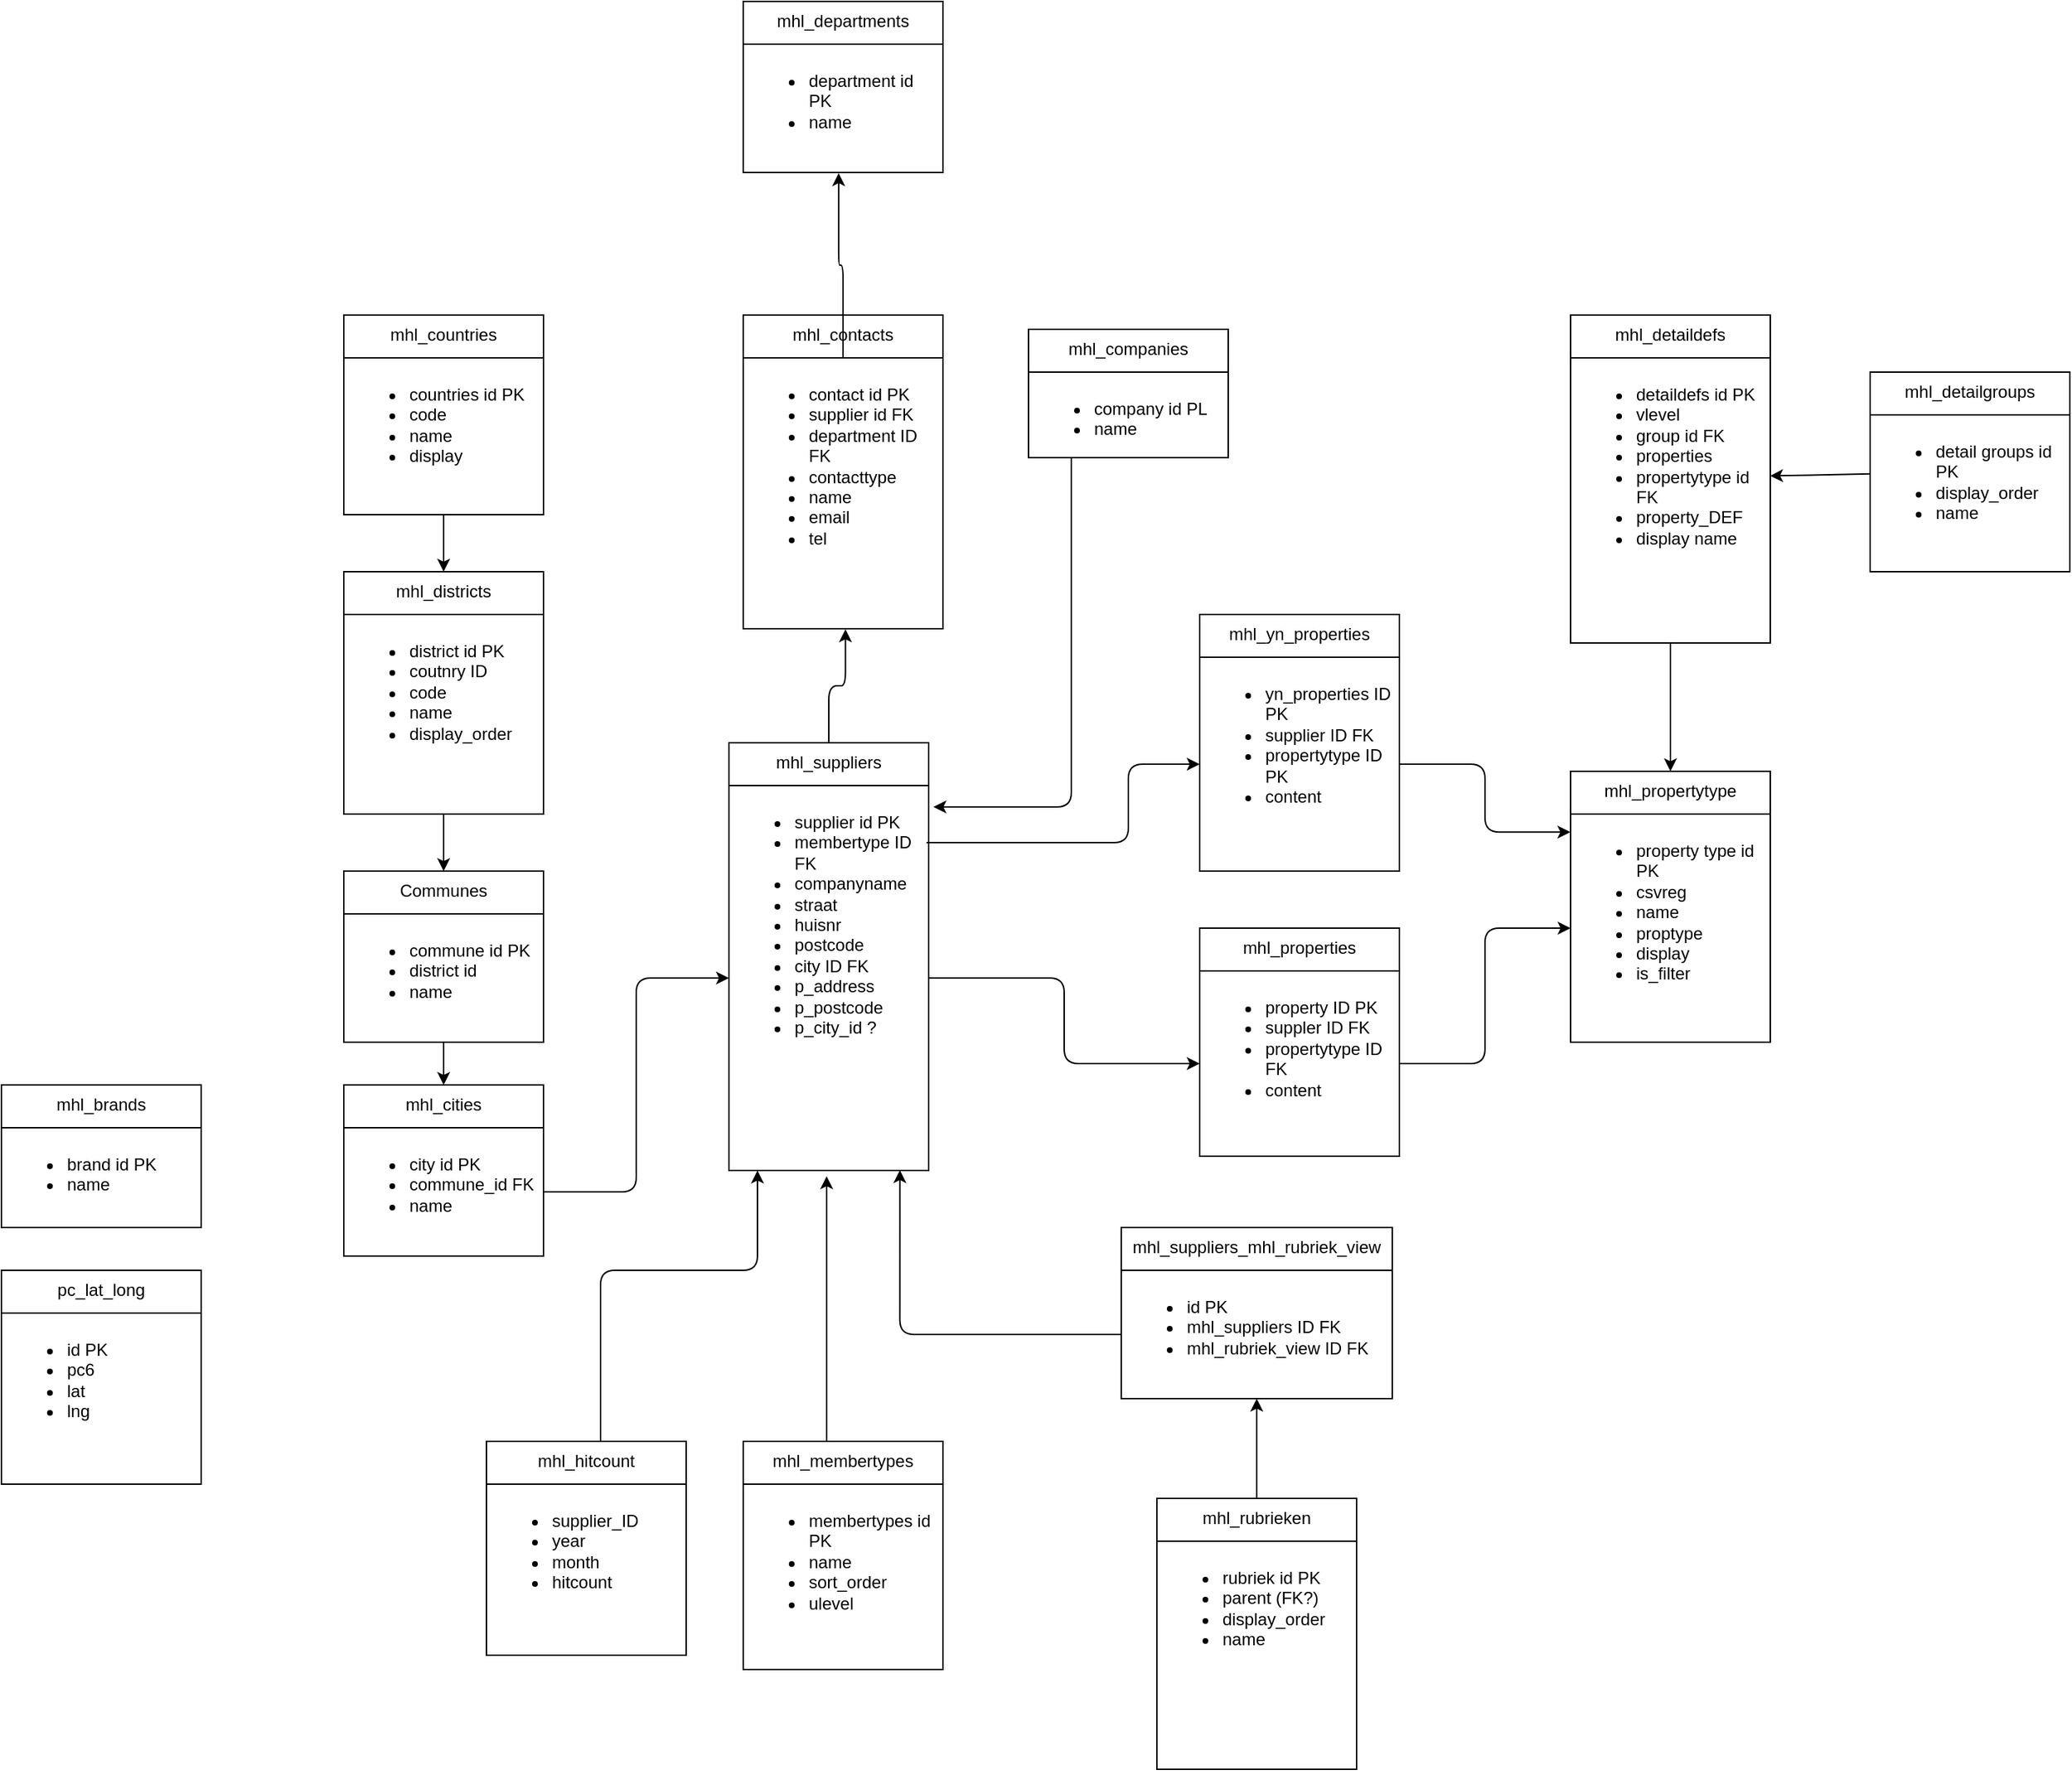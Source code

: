 <mxfile>
    <diagram id="zjCo_Tfh4xz4PAdhnK9l" name="Page-1">
        <mxGraphModel dx="3463" dy="1963" grid="1" gridSize="10" guides="1" tooltips="1" connect="1" arrows="1" fold="1" page="1" pageScale="1" pageWidth="1100" pageHeight="850" math="0" shadow="0">
            <root>
                <mxCell id="0"/>
                <mxCell id="1" parent="0"/>
                <mxCell id="4" value="mhl_brands" style="swimlane;fontStyle=0;childLayout=stackLayout;horizontal=1;startSize=30;horizontalStack=0;resizeParent=1;resizeParentMax=0;resizeLast=0;collapsible=1;marginBottom=0;whiteSpace=wrap;html=1;verticalAlign=top;" vertex="1" parent="1">
                    <mxGeometry x="-200" y="550" width="140" height="100" as="geometry"/>
                </mxCell>
                <mxCell id="5" value="&lt;ul&gt;&lt;li&gt;brand id PK&lt;/li&gt;&lt;li&gt;name&lt;/li&gt;&lt;/ul&gt;" style="text;strokeColor=none;fillColor=none;align=left;verticalAlign=top;spacingLeft=4;spacingRight=4;overflow=hidden;points=[[0,0.5],[1,0.5]];portConstraint=eastwest;rotatable=0;whiteSpace=wrap;html=1;" vertex="1" parent="4">
                    <mxGeometry y="30" width="140" height="70" as="geometry"/>
                </mxCell>
                <mxCell id="6" value="mhl_cities" style="swimlane;fontStyle=0;childLayout=stackLayout;horizontal=1;startSize=30;horizontalStack=0;resizeParent=1;resizeParentMax=0;resizeLast=0;collapsible=1;marginBottom=0;whiteSpace=wrap;html=1;verticalAlign=top;" vertex="1" parent="1">
                    <mxGeometry x="40" y="550" width="140" height="120" as="geometry"/>
                </mxCell>
                <mxCell id="7" value="&lt;ul&gt;&lt;li&gt;city id PK&lt;/li&gt;&lt;li&gt;commune_id FK&lt;/li&gt;&lt;li&gt;name&lt;/li&gt;&lt;/ul&gt;" style="text;strokeColor=none;fillColor=none;align=left;verticalAlign=top;spacingLeft=4;spacingRight=4;overflow=hidden;points=[[0,0.5],[1,0.5]];portConstraint=eastwest;rotatable=0;whiteSpace=wrap;html=1;" vertex="1" parent="6">
                    <mxGeometry y="30" width="140" height="90" as="geometry"/>
                </mxCell>
                <mxCell id="8" value="Communes" style="swimlane;fontStyle=0;childLayout=stackLayout;horizontal=1;startSize=30;horizontalStack=0;resizeParent=1;resizeParentMax=0;resizeLast=0;collapsible=1;marginBottom=0;whiteSpace=wrap;html=1;verticalAlign=top;" vertex="1" parent="1">
                    <mxGeometry x="40" y="400" width="140" height="120" as="geometry"/>
                </mxCell>
                <mxCell id="9" value="&lt;ul&gt;&lt;li&gt;commune id PK&lt;/li&gt;&lt;li&gt;district id&lt;/li&gt;&lt;li&gt;name&lt;/li&gt;&lt;/ul&gt;" style="text;strokeColor=none;fillColor=none;align=left;verticalAlign=top;spacingLeft=4;spacingRight=4;overflow=hidden;points=[[0,0.5],[1,0.5]];portConstraint=eastwest;rotatable=0;whiteSpace=wrap;html=1;" vertex="1" parent="8">
                    <mxGeometry y="30" width="140" height="90" as="geometry"/>
                </mxCell>
                <mxCell id="10" value="mhl_companies" style="swimlane;fontStyle=0;childLayout=stackLayout;horizontal=1;startSize=30;horizontalStack=0;resizeParent=1;resizeParentMax=0;resizeLast=0;collapsible=1;marginBottom=0;whiteSpace=wrap;html=1;verticalAlign=top;" vertex="1" parent="1">
                    <mxGeometry x="520" y="20" width="140" height="90" as="geometry"/>
                </mxCell>
                <mxCell id="11" value="&lt;ul&gt;&lt;li&gt;company id PL&lt;/li&gt;&lt;li&gt;name&lt;/li&gt;&lt;/ul&gt;" style="text;strokeColor=none;fillColor=none;align=left;verticalAlign=top;spacingLeft=4;spacingRight=4;overflow=hidden;points=[[0,0.5],[1,0.5]];portConstraint=eastwest;rotatable=0;whiteSpace=wrap;html=1;" vertex="1" parent="10">
                    <mxGeometry y="30" width="140" height="60" as="geometry"/>
                </mxCell>
                <mxCell id="12" value="mhl_contacts" style="swimlane;fontStyle=0;childLayout=stackLayout;horizontal=1;startSize=30;horizontalStack=0;resizeParent=1;resizeParentMax=0;resizeLast=0;collapsible=1;marginBottom=0;whiteSpace=wrap;html=1;verticalAlign=top;" vertex="1" parent="1">
                    <mxGeometry x="320" y="10" width="140" height="220" as="geometry"/>
                </mxCell>
                <mxCell id="13" value="&lt;ul&gt;&lt;li&gt;contact id PK&lt;/li&gt;&lt;li&gt;supplier id FK&lt;/li&gt;&lt;li&gt;department ID FK&lt;/li&gt;&lt;li&gt;contacttype&lt;/li&gt;&lt;li&gt;name&lt;/li&gt;&lt;li&gt;email&lt;/li&gt;&lt;li&gt;tel&lt;/li&gt;&lt;/ul&gt;" style="text;strokeColor=none;fillColor=none;align=left;verticalAlign=top;spacingLeft=4;spacingRight=4;overflow=hidden;points=[[0,0.5],[1,0.5]];portConstraint=eastwest;rotatable=0;whiteSpace=wrap;html=1;" vertex="1" parent="12">
                    <mxGeometry y="30" width="140" height="190" as="geometry"/>
                </mxCell>
                <mxCell id="14" value="mhl_countries" style="swimlane;fontStyle=0;childLayout=stackLayout;horizontal=1;startSize=30;horizontalStack=0;resizeParent=1;resizeParentMax=0;resizeLast=0;collapsible=1;marginBottom=0;whiteSpace=wrap;html=1;verticalAlign=top;" vertex="1" parent="1">
                    <mxGeometry x="40" y="10" width="140" height="140" as="geometry"/>
                </mxCell>
                <mxCell id="15" value="&lt;ul&gt;&lt;li&gt;countries id PK&lt;/li&gt;&lt;li&gt;code&lt;/li&gt;&lt;li&gt;name&lt;/li&gt;&lt;li&gt;display&lt;/li&gt;&lt;/ul&gt;" style="text;strokeColor=none;fillColor=none;align=left;verticalAlign=top;spacingLeft=4;spacingRight=4;overflow=hidden;points=[[0,0.5],[1,0.5]];portConstraint=eastwest;rotatable=0;whiteSpace=wrap;html=1;" vertex="1" parent="14">
                    <mxGeometry y="30" width="140" height="110" as="geometry"/>
                </mxCell>
                <mxCell id="16" value="mhl_departments" style="swimlane;fontStyle=0;childLayout=stackLayout;horizontal=1;startSize=30;horizontalStack=0;resizeParent=1;resizeParentMax=0;resizeLast=0;collapsible=1;marginBottom=0;whiteSpace=wrap;html=1;verticalAlign=top;" vertex="1" parent="1">
                    <mxGeometry x="320" y="-210" width="140" height="120" as="geometry"/>
                </mxCell>
                <mxCell id="17" value="&lt;ul&gt;&lt;li&gt;department id PK&lt;/li&gt;&lt;li&gt;name&lt;/li&gt;&lt;/ul&gt;" style="text;strokeColor=none;fillColor=none;align=left;verticalAlign=top;spacingLeft=4;spacingRight=4;overflow=hidden;points=[[0,0.5],[1,0.5]];portConstraint=eastwest;rotatable=0;whiteSpace=wrap;html=1;" vertex="1" parent="16">
                    <mxGeometry y="30" width="140" height="90" as="geometry"/>
                </mxCell>
                <mxCell id="56" style="edgeStyle=elbowEdgeStyle;html=1;entryX=0.5;entryY=0;entryDx=0;entryDy=0;elbow=vertical;" edge="1" parent="1" source="18" target="30">
                    <mxGeometry relative="1" as="geometry"/>
                </mxCell>
                <mxCell id="18" value="mhl_detaildefs" style="swimlane;fontStyle=0;childLayout=stackLayout;horizontal=1;startSize=30;horizontalStack=0;resizeParent=1;resizeParentMax=0;resizeLast=0;collapsible=1;marginBottom=0;whiteSpace=wrap;html=1;verticalAlign=top;" vertex="1" parent="1">
                    <mxGeometry x="900" y="10" width="140" height="230" as="geometry"/>
                </mxCell>
                <mxCell id="19" value="&lt;ul&gt;&lt;li&gt;detaildefs id PK&lt;/li&gt;&lt;li&gt;vlevel&lt;/li&gt;&lt;li&gt;group id FK&lt;/li&gt;&lt;li&gt;properties&lt;/li&gt;&lt;li&gt;propertytype id FK&lt;/li&gt;&lt;li&gt;property_DEF&lt;/li&gt;&lt;li&gt;display name&lt;/li&gt;&lt;/ul&gt;" style="text;strokeColor=none;fillColor=none;align=left;verticalAlign=top;spacingLeft=4;spacingRight=4;overflow=hidden;points=[[0,0.5],[1,0.5]];portConstraint=eastwest;rotatable=0;whiteSpace=wrap;html=1;" vertex="1" parent="18">
                    <mxGeometry y="30" width="140" height="200" as="geometry"/>
                </mxCell>
                <mxCell id="88" style="edgeStyle=none;html=1;entryX=0.999;entryY=0.414;entryDx=0;entryDy=0;entryPerimeter=0;" edge="1" parent="1" source="20" target="19">
                    <mxGeometry relative="1" as="geometry">
                        <mxPoint x="1050" y="120" as="targetPoint"/>
                    </mxGeometry>
                </mxCell>
                <mxCell id="20" value="mhl_detailgroups" style="swimlane;fontStyle=0;childLayout=stackLayout;horizontal=1;startSize=30;horizontalStack=0;resizeParent=1;resizeParentMax=0;resizeLast=0;collapsible=1;marginBottom=0;whiteSpace=wrap;html=1;verticalAlign=top;" vertex="1" parent="1">
                    <mxGeometry x="1110" y="50" width="140" height="140" as="geometry"/>
                </mxCell>
                <mxCell id="21" value="&lt;ul&gt;&lt;li&gt;detail groups id PK&lt;/li&gt;&lt;li&gt;display_order&lt;/li&gt;&lt;li&gt;name&lt;/li&gt;&lt;/ul&gt;" style="text;strokeColor=none;fillColor=none;align=left;verticalAlign=top;spacingLeft=4;spacingRight=4;overflow=hidden;points=[[0,0.5],[1,0.5]];portConstraint=eastwest;rotatable=0;whiteSpace=wrap;html=1;" vertex="1" parent="20">
                    <mxGeometry y="30" width="140" height="110" as="geometry"/>
                </mxCell>
                <mxCell id="22" value="mhl_districts" style="swimlane;fontStyle=0;childLayout=stackLayout;horizontal=1;startSize=30;horizontalStack=0;resizeParent=1;resizeParentMax=0;resizeLast=0;collapsible=1;marginBottom=0;whiteSpace=wrap;html=1;verticalAlign=top;" vertex="1" parent="1">
                    <mxGeometry x="40" y="190" width="140" height="170" as="geometry"/>
                </mxCell>
                <mxCell id="23" value="&lt;ul&gt;&lt;li&gt;district id PK&lt;/li&gt;&lt;li&gt;coutnry ID&lt;/li&gt;&lt;li&gt;code&lt;/li&gt;&lt;li&gt;name&lt;/li&gt;&lt;li&gt;display_order&lt;/li&gt;&lt;/ul&gt;" style="text;strokeColor=none;fillColor=none;align=left;verticalAlign=top;spacingLeft=4;spacingRight=4;overflow=hidden;points=[[0,0.5],[1,0.5]];portConstraint=eastwest;rotatable=0;whiteSpace=wrap;html=1;" vertex="1" parent="22">
                    <mxGeometry y="30" width="140" height="140" as="geometry"/>
                </mxCell>
                <mxCell id="77" style="edgeStyle=orthogonalEdgeStyle;html=1;" edge="1" parent="1" source="24" target="35">
                    <mxGeometry relative="1" as="geometry">
                        <Array as="points">
                            <mxPoint x="220" y="680"/>
                            <mxPoint x="330" y="680"/>
                        </Array>
                    </mxGeometry>
                </mxCell>
                <mxCell id="24" value="mhl_hitcount" style="swimlane;fontStyle=0;childLayout=stackLayout;horizontal=1;startSize=30;horizontalStack=0;resizeParent=1;resizeParentMax=0;resizeLast=0;collapsible=1;marginBottom=0;whiteSpace=wrap;html=1;verticalAlign=top;" vertex="1" parent="1">
                    <mxGeometry x="140" y="800" width="140" height="150" as="geometry"/>
                </mxCell>
                <mxCell id="25" value="&lt;ul&gt;&lt;li&gt;supplier_ID&lt;/li&gt;&lt;li&gt;year&lt;/li&gt;&lt;li&gt;month&amp;nbsp;&lt;/li&gt;&lt;li&gt;hitcount&lt;/li&gt;&lt;/ul&gt;" style="text;strokeColor=none;fillColor=none;align=left;verticalAlign=top;spacingLeft=4;spacingRight=4;overflow=hidden;points=[[0,0.5],[1,0.5]];portConstraint=eastwest;rotatable=0;whiteSpace=wrap;html=1;" vertex="1" parent="24">
                    <mxGeometry y="30" width="140" height="120" as="geometry"/>
                </mxCell>
                <mxCell id="26" value="mhl_membertypes" style="swimlane;fontStyle=0;childLayout=stackLayout;horizontal=1;startSize=30;horizontalStack=0;resizeParent=1;resizeParentMax=0;resizeLast=0;collapsible=1;marginBottom=0;whiteSpace=wrap;html=1;verticalAlign=top;" vertex="1" parent="1">
                    <mxGeometry x="320" y="800" width="140" height="160" as="geometry"/>
                </mxCell>
                <mxCell id="27" value="&lt;ul&gt;&lt;li&gt;membertypes id PK&lt;/li&gt;&lt;li&gt;name&lt;/li&gt;&lt;li&gt;sort_order&lt;/li&gt;&lt;li&gt;ulevel&lt;/li&gt;&lt;/ul&gt;" style="text;strokeColor=none;fillColor=none;align=left;verticalAlign=top;spacingLeft=4;spacingRight=4;overflow=hidden;points=[[0,0.5],[1,0.5]];portConstraint=eastwest;rotatable=0;whiteSpace=wrap;html=1;" vertex="1" parent="26">
                    <mxGeometry y="30" width="140" height="130" as="geometry"/>
                </mxCell>
                <mxCell id="28" value="mhl_properties" style="swimlane;fontStyle=0;childLayout=stackLayout;horizontal=1;startSize=30;horizontalStack=0;resizeParent=1;resizeParentMax=0;resizeLast=0;collapsible=1;marginBottom=0;whiteSpace=wrap;html=1;verticalAlign=top;" vertex="1" parent="1">
                    <mxGeometry x="640" y="440" width="140" height="160" as="geometry"/>
                </mxCell>
                <mxCell id="29" value="&lt;ul&gt;&lt;li&gt;property ID PK&lt;/li&gt;&lt;li&gt;suppler ID FK&lt;/li&gt;&lt;li&gt;propertytype ID FK&lt;/li&gt;&lt;li&gt;content&lt;/li&gt;&lt;/ul&gt;" style="text;strokeColor=none;fillColor=none;align=left;verticalAlign=top;spacingLeft=4;spacingRight=4;overflow=hidden;points=[[0,0.5],[1,0.5]];portConstraint=eastwest;rotatable=0;whiteSpace=wrap;html=1;" vertex="1" parent="28">
                    <mxGeometry y="30" width="140" height="130" as="geometry"/>
                </mxCell>
                <mxCell id="30" value="mhl_propertytype" style="swimlane;fontStyle=0;childLayout=stackLayout;horizontal=1;startSize=30;horizontalStack=0;resizeParent=1;resizeParentMax=0;resizeLast=0;collapsible=1;marginBottom=0;whiteSpace=wrap;html=1;verticalAlign=top;" vertex="1" parent="1">
                    <mxGeometry x="900" y="330" width="140" height="190" as="geometry"/>
                </mxCell>
                <mxCell id="31" value="&lt;ul&gt;&lt;li&gt;property type id PK&lt;/li&gt;&lt;li&gt;csvreg&lt;/li&gt;&lt;li&gt;name&lt;/li&gt;&lt;li&gt;proptype&lt;/li&gt;&lt;li&gt;display&lt;/li&gt;&lt;li&gt;is_filter&lt;/li&gt;&lt;/ul&gt;" style="text;strokeColor=none;fillColor=none;align=left;verticalAlign=top;spacingLeft=4;spacingRight=4;overflow=hidden;points=[[0,0.5],[1,0.5]];portConstraint=eastwest;rotatable=0;whiteSpace=wrap;html=1;" vertex="1" parent="30">
                    <mxGeometry y="30" width="140" height="160" as="geometry"/>
                </mxCell>
                <mxCell id="32" value="mhl_rubrieken" style="swimlane;fontStyle=0;childLayout=stackLayout;horizontal=1;startSize=30;horizontalStack=0;resizeParent=1;resizeParentMax=0;resizeLast=0;collapsible=1;marginBottom=0;whiteSpace=wrap;html=1;verticalAlign=top;" vertex="1" parent="1">
                    <mxGeometry x="610" y="840" width="140" height="190" as="geometry"/>
                </mxCell>
                <mxCell id="33" value="&lt;ul&gt;&lt;li&gt;rubriek id PK&lt;/li&gt;&lt;li&gt;parent (FK?)&lt;/li&gt;&lt;li&gt;display_order&lt;/li&gt;&lt;li&gt;name&lt;/li&gt;&lt;/ul&gt;" style="text;strokeColor=none;fillColor=none;align=left;verticalAlign=top;spacingLeft=4;spacingRight=4;overflow=hidden;points=[[0,0.5],[1,0.5]];portConstraint=eastwest;rotatable=0;whiteSpace=wrap;html=1;" vertex="1" parent="32">
                    <mxGeometry y="30" width="140" height="160" as="geometry"/>
                </mxCell>
                <mxCell id="85" style="edgeStyle=orthogonalEdgeStyle;html=1;exitX=0.989;exitY=0.148;exitDx=0;exitDy=0;entryX=0;entryY=0.5;entryDx=0;entryDy=0;exitPerimeter=0;" edge="1" parent="1" source="35" target="39">
                    <mxGeometry relative="1" as="geometry">
                        <Array as="points">
                            <mxPoint x="590" y="380"/>
                            <mxPoint x="590" y="325"/>
                        </Array>
                    </mxGeometry>
                </mxCell>
                <mxCell id="34" value="mhl_suppliers" style="swimlane;fontStyle=0;childLayout=stackLayout;horizontal=1;startSize=30;horizontalStack=0;resizeParent=1;resizeParentMax=0;resizeLast=0;collapsible=1;marginBottom=0;whiteSpace=wrap;html=1;verticalAlign=top;" vertex="1" parent="1">
                    <mxGeometry x="310" y="310" width="140" height="300" as="geometry"/>
                </mxCell>
                <mxCell id="35" value="&lt;ul&gt;&lt;li&gt;supplier id PK&lt;/li&gt;&lt;li&gt;membertype ID FK&lt;/li&gt;&lt;li&gt;companyname&lt;/li&gt;&lt;li&gt;straat&lt;/li&gt;&lt;li&gt;huisnr&lt;/li&gt;&lt;li&gt;postcode&lt;/li&gt;&lt;li&gt;city ID FK&lt;/li&gt;&lt;li&gt;p_address&lt;/li&gt;&lt;li&gt;p_postcode&lt;/li&gt;&lt;li&gt;p_city_id ?&lt;/li&gt;&lt;/ul&gt;" style="text;strokeColor=none;fillColor=none;align=left;verticalAlign=top;spacingLeft=4;spacingRight=4;overflow=hidden;points=[[0,0.5],[1,0.5]];portConstraint=eastwest;rotatable=0;whiteSpace=wrap;html=1;" vertex="1" parent="34">
                    <mxGeometry y="30" width="140" height="270" as="geometry"/>
                </mxCell>
                <mxCell id="36" value="mhl_suppliers_mhl_rubriek_view" style="swimlane;fontStyle=0;childLayout=stackLayout;horizontal=1;startSize=30;horizontalStack=0;resizeParent=1;resizeParentMax=0;resizeLast=0;collapsible=1;marginBottom=0;whiteSpace=wrap;html=1;verticalAlign=top;" vertex="1" parent="1">
                    <mxGeometry x="585" y="650" width="190" height="120" as="geometry"/>
                </mxCell>
                <mxCell id="37" value="&lt;ul&gt;&lt;li&gt;id PK&lt;/li&gt;&lt;li&gt;mhl_suppliers ID FK&lt;/li&gt;&lt;li&gt;mhl_rubriek_view ID FK&lt;/li&gt;&lt;/ul&gt;" style="text;strokeColor=none;fillColor=none;align=left;verticalAlign=top;spacingLeft=4;spacingRight=4;overflow=hidden;points=[[0,0.5],[1,0.5]];portConstraint=eastwest;rotatable=0;whiteSpace=wrap;html=1;" vertex="1" parent="36">
                    <mxGeometry y="30" width="190" height="90" as="geometry"/>
                </mxCell>
                <mxCell id="38" value="mhl_yn_properties" style="swimlane;fontStyle=0;childLayout=stackLayout;horizontal=1;startSize=30;horizontalStack=0;resizeParent=1;resizeParentMax=0;resizeLast=0;collapsible=1;marginBottom=0;whiteSpace=wrap;html=1;verticalAlign=top;" vertex="1" parent="1">
                    <mxGeometry x="640" y="220" width="140" height="180" as="geometry"/>
                </mxCell>
                <mxCell id="39" value="&lt;ul&gt;&lt;li&gt;yn_properties ID PK&lt;/li&gt;&lt;li&gt;supplier ID FK&lt;/li&gt;&lt;li&gt;propertytype ID PK&lt;/li&gt;&lt;li&gt;content&lt;/li&gt;&lt;/ul&gt;" style="text;strokeColor=none;fillColor=none;align=left;verticalAlign=top;spacingLeft=4;spacingRight=4;overflow=hidden;points=[[0,0.5],[1,0.5]];portConstraint=eastwest;rotatable=0;whiteSpace=wrap;html=1;" vertex="1" parent="38">
                    <mxGeometry y="30" width="140" height="150" as="geometry"/>
                </mxCell>
                <mxCell id="40" value="pc_lat_long" style="swimlane;fontStyle=0;childLayout=stackLayout;horizontal=1;startSize=30;horizontalStack=0;resizeParent=1;resizeParentMax=0;resizeLast=0;collapsible=1;marginBottom=0;whiteSpace=wrap;html=1;verticalAlign=top;" vertex="1" parent="1">
                    <mxGeometry x="-200" y="680" width="140" height="150" as="geometry"/>
                </mxCell>
                <mxCell id="41" value="&lt;ul&gt;&lt;li&gt;id PK&lt;/li&gt;&lt;li&gt;pc6&amp;nbsp;&lt;/li&gt;&lt;li&gt;lat&lt;/li&gt;&lt;li&gt;lng&lt;/li&gt;&lt;/ul&gt;" style="text;strokeColor=none;fillColor=none;align=left;verticalAlign=top;spacingLeft=4;spacingRight=4;overflow=hidden;points=[[0,0.5],[1,0.5]];portConstraint=eastwest;rotatable=0;whiteSpace=wrap;html=1;" vertex="1" parent="40">
                    <mxGeometry y="30" width="140" height="120" as="geometry"/>
                </mxCell>
                <mxCell id="42" style="edgeStyle=elbowEdgeStyle;html=1;elbow=vertical;" edge="1" parent="1" source="15" target="22">
                    <mxGeometry relative="1" as="geometry"/>
                </mxCell>
                <mxCell id="43" style="edgeStyle=elbowEdgeStyle;html=1;entryX=0.5;entryY=0;entryDx=0;entryDy=0;elbow=vertical;" edge="1" parent="1" source="23" target="8">
                    <mxGeometry relative="1" as="geometry"/>
                </mxCell>
                <mxCell id="44" style="edgeStyle=elbowEdgeStyle;html=1;elbow=vertical;" edge="1" parent="1" source="9" target="6">
                    <mxGeometry relative="1" as="geometry"/>
                </mxCell>
                <mxCell id="51" value="" style="edgeStyle=elbowEdgeStyle;html=1;elbow=vertical;exitX=0.5;exitY=0;exitDx=0;exitDy=0;" edge="1" parent="1" source="32" target="37">
                    <mxGeometry relative="1" as="geometry">
                        <mxPoint x="680" y="880" as="sourcePoint"/>
                    </mxGeometry>
                </mxCell>
                <mxCell id="61" style="edgeStyle=elbowEdgeStyle;html=1;entryX=0.478;entryY=1.005;entryDx=0;entryDy=0;entryPerimeter=0;elbow=vertical;" edge="1" parent="1" source="13" target="17">
                    <mxGeometry relative="1" as="geometry"/>
                </mxCell>
                <mxCell id="67" style="edgeStyle=elbowEdgeStyle;html=1;entryX=0.512;entryY=1.002;entryDx=0;entryDy=0;entryPerimeter=0;elbow=vertical;" edge="1" parent="1" source="34" target="13">
                    <mxGeometry relative="1" as="geometry"/>
                </mxCell>
                <mxCell id="69" style="edgeStyle=elbowEdgeStyle;html=1;entryX=1.024;entryY=0.057;entryDx=0;entryDy=0;entryPerimeter=0;elbow=vertical;" edge="1" parent="1" source="11" target="35">
                    <mxGeometry relative="1" as="geometry">
                        <Array as="points">
                            <mxPoint x="550" y="355"/>
                        </Array>
                    </mxGeometry>
                </mxCell>
                <mxCell id="72" style="edgeStyle=elbowEdgeStyle;html=1;entryX=0;entryY=0.5;entryDx=0;entryDy=0;" edge="1" parent="1" source="7" target="35">
                    <mxGeometry relative="1" as="geometry"/>
                </mxCell>
                <mxCell id="75" style="edgeStyle=elbowEdgeStyle;html=1;entryX=0.489;entryY=1.015;entryDx=0;entryDy=0;entryPerimeter=0;" edge="1" parent="1" source="26" target="35">
                    <mxGeometry relative="1" as="geometry"/>
                </mxCell>
                <mxCell id="78" style="edgeStyle=orthogonalEdgeStyle;html=1;entryX=0.856;entryY=0.999;entryDx=0;entryDy=0;entryPerimeter=0;" edge="1" parent="1" source="37" target="35">
                    <mxGeometry relative="1" as="geometry">
                        <Array as="points">
                            <mxPoint x="430" y="725"/>
                        </Array>
                    </mxGeometry>
                </mxCell>
                <mxCell id="82" style="edgeStyle=orthogonalEdgeStyle;html=1;entryX=0;entryY=0.5;entryDx=0;entryDy=0;" edge="1" parent="1" source="35" target="29">
                    <mxGeometry relative="1" as="geometry"/>
                </mxCell>
                <mxCell id="86" style="edgeStyle=orthogonalEdgeStyle;html=1;exitX=1;exitY=0.5;exitDx=0;exitDy=0;entryX=0;entryY=0.5;entryDx=0;entryDy=0;" edge="1" parent="1" source="29" target="31">
                    <mxGeometry relative="1" as="geometry"/>
                </mxCell>
                <mxCell id="87" style="edgeStyle=orthogonalEdgeStyle;html=1;exitX=1;exitY=0.5;exitDx=0;exitDy=0;entryX=-0.001;entryY=0.079;entryDx=0;entryDy=0;entryPerimeter=0;" edge="1" parent="1" source="39" target="31">
                    <mxGeometry relative="1" as="geometry"/>
                </mxCell>
            </root>
        </mxGraphModel>
    </diagram>
</mxfile>